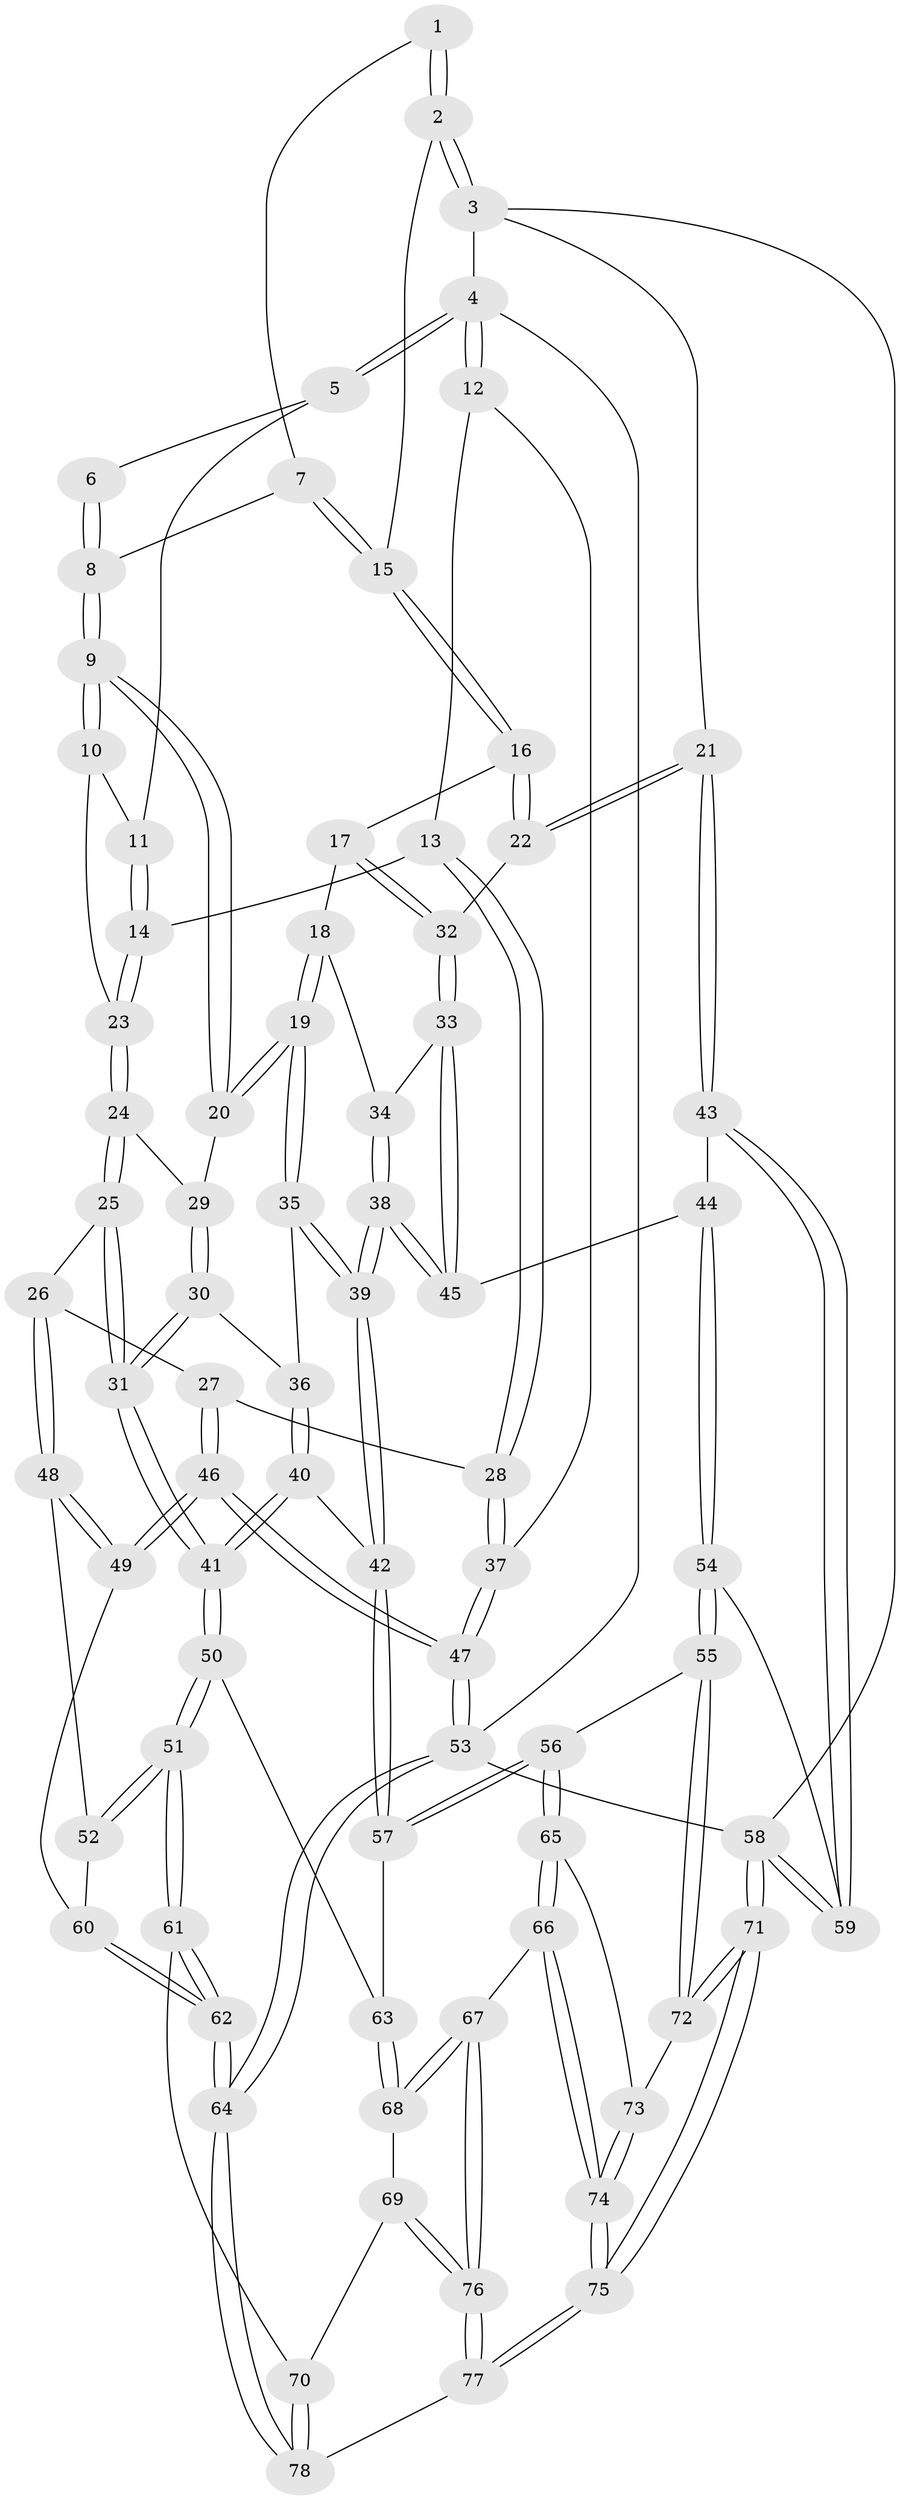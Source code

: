 // coarse degree distribution, {4: 0.20512820512820512, 3: 0.15384615384615385, 5: 0.46153846153846156, 2: 0.05128205128205128, 7: 0.05128205128205128, 6: 0.07692307692307693}
// Generated by graph-tools (version 1.1) at 2025/06/03/04/25 22:06:06]
// undirected, 78 vertices, 192 edges
graph export_dot {
graph [start="1"]
  node [color=gray90,style=filled];
  1 [pos="+0.9549388749795132+0"];
  2 [pos="+1+0"];
  3 [pos="+1+0"];
  4 [pos="+0+0"];
  5 [pos="+0.4835772018132468+0"];
  6 [pos="+0.4920053972524946+0"];
  7 [pos="+0.6681328009207579+0.19033864617239987"];
  8 [pos="+0.6642447751067012+0.19064799480031322"];
  9 [pos="+0.5526279612198269+0.3218918997152639"];
  10 [pos="+0.5001274298501424+0.26974087440682953"];
  11 [pos="+0.4315195787904726+0.042813017881795805"];
  12 [pos="+0+0"];
  13 [pos="+0.09451275581865605+0.19326798285344807"];
  14 [pos="+0.21832537732678267+0.22425778582432354"];
  15 [pos="+0.7935439637265835+0.22419517508671455"];
  16 [pos="+0.7968358727858426+0.23344136222110526"];
  17 [pos="+0.7143058295072796+0.41864106825378977"];
  18 [pos="+0.699098441813726+0.4214982882852085"];
  19 [pos="+0.5651900476405748+0.404639166305353"];
  20 [pos="+0.5594105185582021+0.39062421339527237"];
  21 [pos="+1+0.41990084583095694"];
  22 [pos="+1+0.41379040231280795"];
  23 [pos="+0.25358078573530524+0.26699191722397353"];
  24 [pos="+0.2854463254894703+0.36669834709296695"];
  25 [pos="+0.22482867947896493+0.49912901322944525"];
  26 [pos="+0.1556658517771031+0.527838789287537"];
  27 [pos="+0.15063164264112208+0.5259909112627533"];
  28 [pos="+0.11391061796361733+0.5002507812453185"];
  29 [pos="+0.287343293774209+0.36744599106323006"];
  30 [pos="+0.4184294082448529+0.5123715030682869"];
  31 [pos="+0.34759980131024526+0.5672164102026824"];
  32 [pos="+0.8634840171088963+0.4618623801723735"];
  33 [pos="+0.8173117221046696+0.5734287466650435"];
  34 [pos="+0.7156427830073965+0.5457095304574962"];
  35 [pos="+0.5416838094074619+0.4616339857413195"];
  36 [pos="+0.49924948263787267+0.4883940755267838"];
  37 [pos="+0+0.48971012429815314"];
  38 [pos="+0.6749139799014098+0.6523362667044384"];
  39 [pos="+0.629278563062205+0.6753543049807625"];
  40 [pos="+0.46365146917766153+0.6441110598682002"];
  41 [pos="+0.35371931006032403+0.7140170771542392"];
  42 [pos="+0.6280435202213352+0.6786113273499839"];
  43 [pos="+1+0.5821694011885764"];
  44 [pos="+0.8189104405298943+0.6473010117181763"];
  45 [pos="+0.80876523727744+0.6366297304951187"];
  46 [pos="+0+0.7874630312362074"];
  47 [pos="+0+0.8243490714858093"];
  48 [pos="+0.1776845263606069+0.6571298559812409"];
  49 [pos="+0.054992967258152364+0.7298391785115027"];
  50 [pos="+0.35285954026239014+0.7165936510366836"];
  51 [pos="+0.33748660420776033+0.7386606771747561"];
  52 [pos="+0.23482997603570224+0.703171508148775"];
  53 [pos="+0+1"];
  54 [pos="+0.8552103497003813+0.7763255224488501"];
  55 [pos="+0.8406600050572772+0.8050994935511379"];
  56 [pos="+0.7278093030580715+0.7830077249818015"];
  57 [pos="+0.6252585663159728+0.7054646762362967"];
  58 [pos="+1+1"];
  59 [pos="+1+0.6436643781576095"];
  60 [pos="+0.16608666199442948+0.7780396308128181"];
  61 [pos="+0.3389652250214131+0.7540884645958543"];
  62 [pos="+0.14719792979212426+0.9263133359879607"];
  63 [pos="+0.6022338421259663+0.7333636073949309"];
  64 [pos="+0+1"];
  65 [pos="+0.6853201960166689+0.883523004072561"];
  66 [pos="+0.6415714769710615+0.9085304993711951"];
  67 [pos="+0.6194724549372043+0.9055817616105509"];
  68 [pos="+0.5975644535267646+0.7460706584942561"];
  69 [pos="+0.4440688074757949+0.8657504719534772"];
  70 [pos="+0.4125480916967815+0.8720983600622083"];
  71 [pos="+1+1"];
  72 [pos="+0.8485065832229681+0.8460334514144459"];
  73 [pos="+0.735605530587827+0.8924907976222782"];
  74 [pos="+0.7493501831028919+1"];
  75 [pos="+0.9588335919349161+1"];
  76 [pos="+0.6027508157736995+0.9173823618764021"];
  77 [pos="+0.48908439554283406+1"];
  78 [pos="+0.3359240301808087+1"];
  1 -- 2;
  1 -- 2;
  1 -- 7;
  2 -- 3;
  2 -- 3;
  2 -- 15;
  3 -- 4;
  3 -- 21;
  3 -- 58;
  4 -- 5;
  4 -- 5;
  4 -- 12;
  4 -- 12;
  4 -- 53;
  5 -- 6;
  5 -- 11;
  6 -- 8;
  6 -- 8;
  7 -- 8;
  7 -- 15;
  7 -- 15;
  8 -- 9;
  8 -- 9;
  9 -- 10;
  9 -- 10;
  9 -- 20;
  9 -- 20;
  10 -- 11;
  10 -- 23;
  11 -- 14;
  11 -- 14;
  12 -- 13;
  12 -- 37;
  13 -- 14;
  13 -- 28;
  13 -- 28;
  14 -- 23;
  14 -- 23;
  15 -- 16;
  15 -- 16;
  16 -- 17;
  16 -- 22;
  16 -- 22;
  17 -- 18;
  17 -- 32;
  17 -- 32;
  18 -- 19;
  18 -- 19;
  18 -- 34;
  19 -- 20;
  19 -- 20;
  19 -- 35;
  19 -- 35;
  20 -- 29;
  21 -- 22;
  21 -- 22;
  21 -- 43;
  21 -- 43;
  22 -- 32;
  23 -- 24;
  23 -- 24;
  24 -- 25;
  24 -- 25;
  24 -- 29;
  25 -- 26;
  25 -- 31;
  25 -- 31;
  26 -- 27;
  26 -- 48;
  26 -- 48;
  27 -- 28;
  27 -- 46;
  27 -- 46;
  28 -- 37;
  28 -- 37;
  29 -- 30;
  29 -- 30;
  30 -- 31;
  30 -- 31;
  30 -- 36;
  31 -- 41;
  31 -- 41;
  32 -- 33;
  32 -- 33;
  33 -- 34;
  33 -- 45;
  33 -- 45;
  34 -- 38;
  34 -- 38;
  35 -- 36;
  35 -- 39;
  35 -- 39;
  36 -- 40;
  36 -- 40;
  37 -- 47;
  37 -- 47;
  38 -- 39;
  38 -- 39;
  38 -- 45;
  38 -- 45;
  39 -- 42;
  39 -- 42;
  40 -- 41;
  40 -- 41;
  40 -- 42;
  41 -- 50;
  41 -- 50;
  42 -- 57;
  42 -- 57;
  43 -- 44;
  43 -- 59;
  43 -- 59;
  44 -- 45;
  44 -- 54;
  44 -- 54;
  46 -- 47;
  46 -- 47;
  46 -- 49;
  46 -- 49;
  47 -- 53;
  47 -- 53;
  48 -- 49;
  48 -- 49;
  48 -- 52;
  49 -- 60;
  50 -- 51;
  50 -- 51;
  50 -- 63;
  51 -- 52;
  51 -- 52;
  51 -- 61;
  51 -- 61;
  52 -- 60;
  53 -- 64;
  53 -- 64;
  53 -- 58;
  54 -- 55;
  54 -- 55;
  54 -- 59;
  55 -- 56;
  55 -- 72;
  55 -- 72;
  56 -- 57;
  56 -- 57;
  56 -- 65;
  56 -- 65;
  57 -- 63;
  58 -- 59;
  58 -- 59;
  58 -- 71;
  58 -- 71;
  60 -- 62;
  60 -- 62;
  61 -- 62;
  61 -- 62;
  61 -- 70;
  62 -- 64;
  62 -- 64;
  63 -- 68;
  63 -- 68;
  64 -- 78;
  64 -- 78;
  65 -- 66;
  65 -- 66;
  65 -- 73;
  66 -- 67;
  66 -- 74;
  66 -- 74;
  67 -- 68;
  67 -- 68;
  67 -- 76;
  67 -- 76;
  68 -- 69;
  69 -- 70;
  69 -- 76;
  69 -- 76;
  70 -- 78;
  70 -- 78;
  71 -- 72;
  71 -- 72;
  71 -- 75;
  71 -- 75;
  72 -- 73;
  73 -- 74;
  73 -- 74;
  74 -- 75;
  74 -- 75;
  75 -- 77;
  75 -- 77;
  76 -- 77;
  76 -- 77;
  77 -- 78;
}

